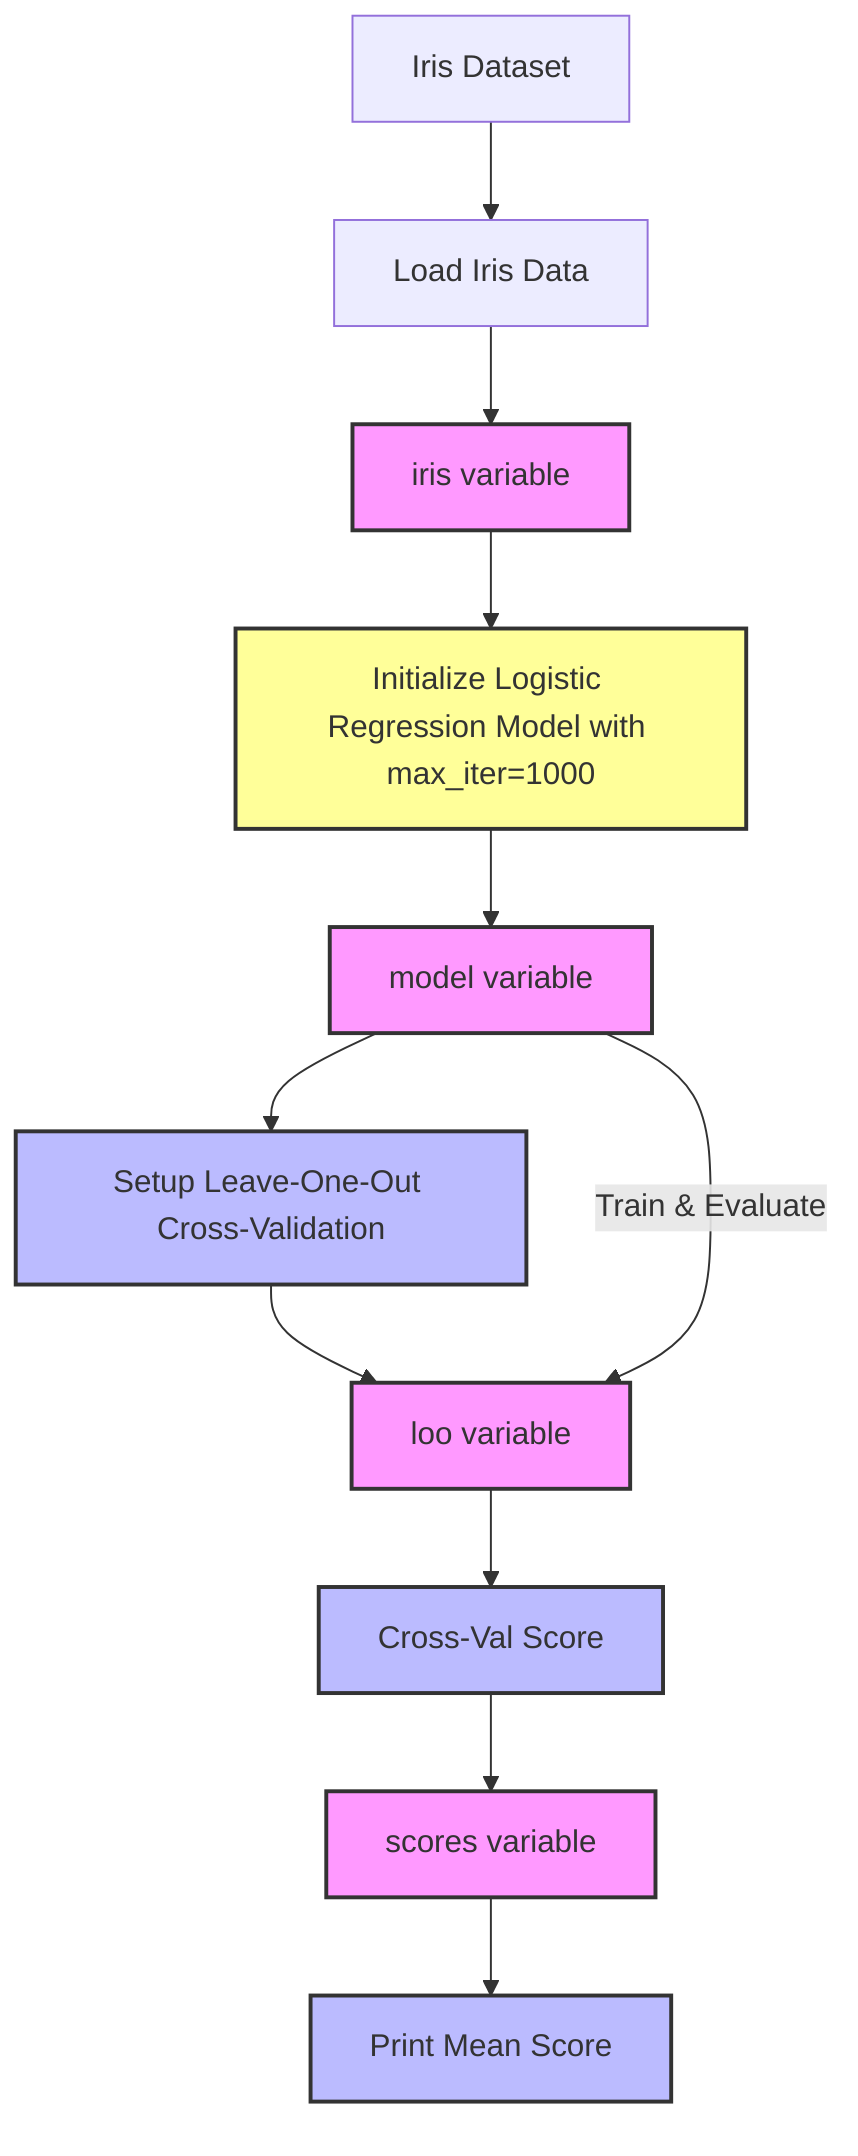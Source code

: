 flowchart TD
    %% Node for loading the dataset
    A["Iris Dataset"] --> B["Load Iris Data"]
    B --> C["iris variable"]
    C:::data
    
    %% Node for model initialization
    C --> D["Initialize Logistic Regression Model with max_iter=1000"]
    D:::model
    D --> E["model variable"]
    E:::data
    
    %% Node for cross-validation setup
    E --> F["Setup Leave-One-Out Cross-Validation"]
    F:::process
    F --> G["loo variable"]
    G:::data
    
    %% Perform cross-validation
    E -- "Train & Evaluate" --> G
    G --> H["Cross-Val Score"]
    H:::process
    H --> I["scores variable"]
    I:::data
    
    %% Print results
    I --> J["Print Mean Score"]
    J:::process

    classDef data fill:#f9f,stroke:#333,stroke-width:2px;
    classDef process fill:#bbf,stroke:#333,stroke-width:2px;
    classDef model fill:#ff9,stroke:#333,stroke-width:2px;